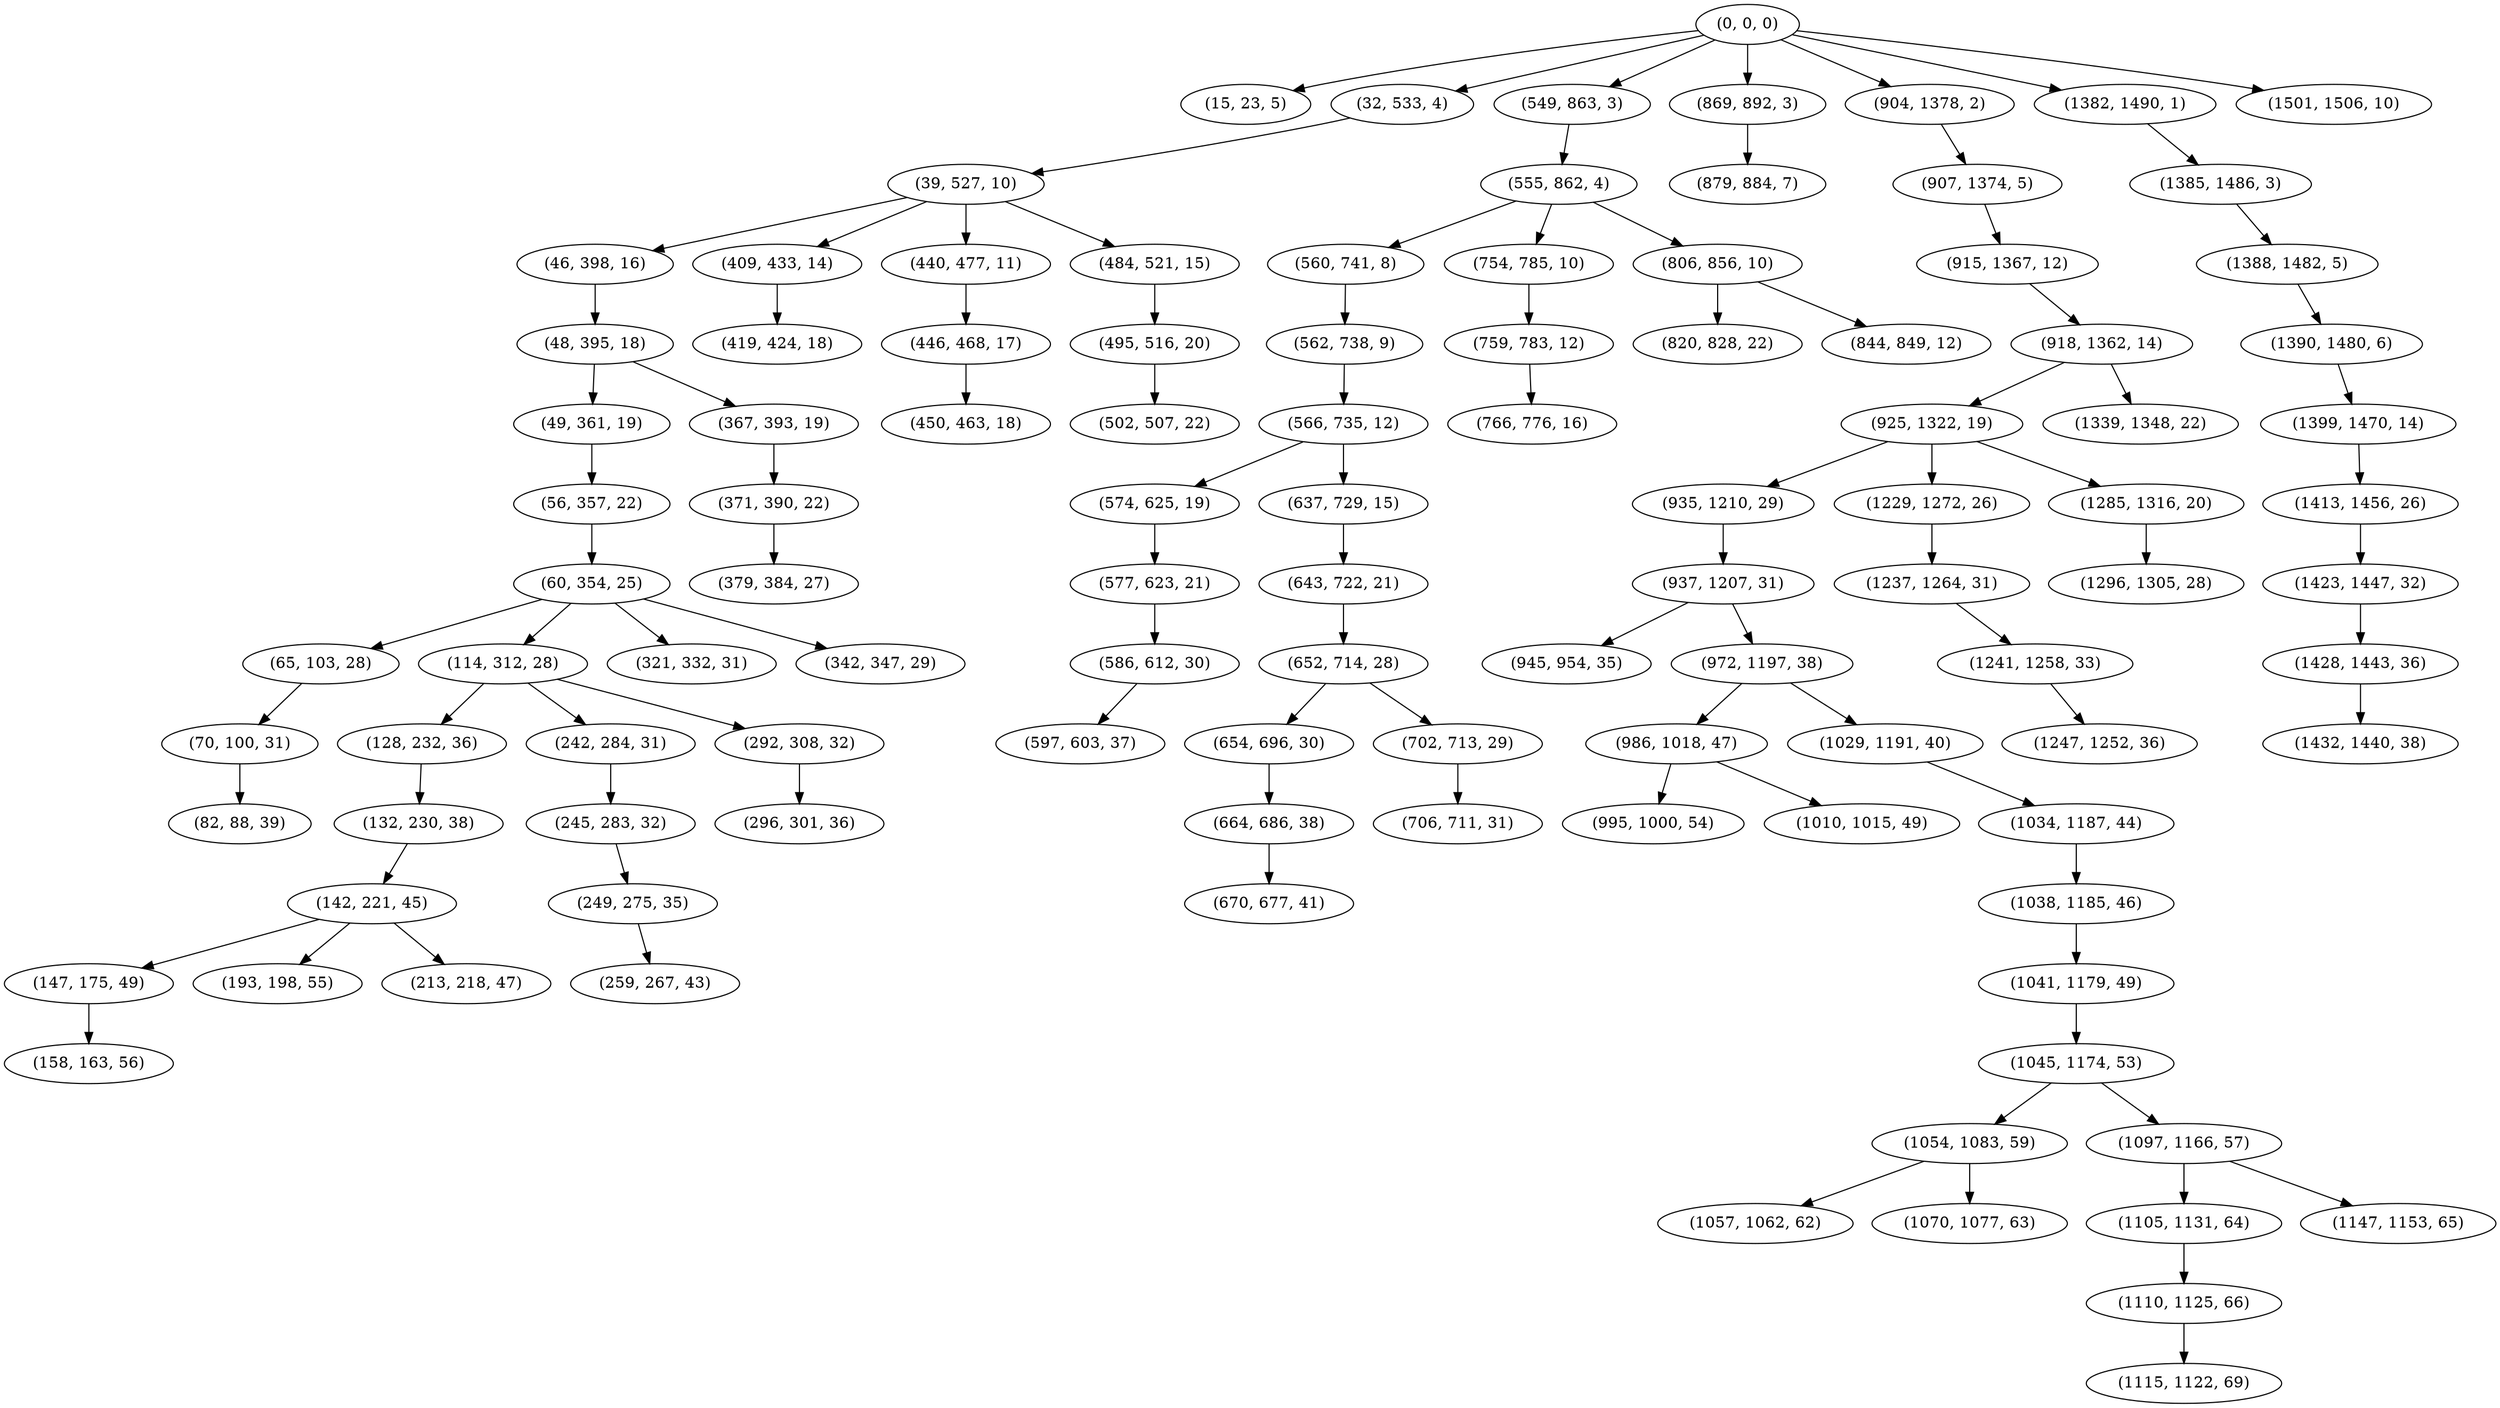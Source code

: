 digraph tree {
    "(0, 0, 0)";
    "(15, 23, 5)";
    "(32, 533, 4)";
    "(39, 527, 10)";
    "(46, 398, 16)";
    "(48, 395, 18)";
    "(49, 361, 19)";
    "(56, 357, 22)";
    "(60, 354, 25)";
    "(65, 103, 28)";
    "(70, 100, 31)";
    "(82, 88, 39)";
    "(114, 312, 28)";
    "(128, 232, 36)";
    "(132, 230, 38)";
    "(142, 221, 45)";
    "(147, 175, 49)";
    "(158, 163, 56)";
    "(193, 198, 55)";
    "(213, 218, 47)";
    "(242, 284, 31)";
    "(245, 283, 32)";
    "(249, 275, 35)";
    "(259, 267, 43)";
    "(292, 308, 32)";
    "(296, 301, 36)";
    "(321, 332, 31)";
    "(342, 347, 29)";
    "(367, 393, 19)";
    "(371, 390, 22)";
    "(379, 384, 27)";
    "(409, 433, 14)";
    "(419, 424, 18)";
    "(440, 477, 11)";
    "(446, 468, 17)";
    "(450, 463, 18)";
    "(484, 521, 15)";
    "(495, 516, 20)";
    "(502, 507, 22)";
    "(549, 863, 3)";
    "(555, 862, 4)";
    "(560, 741, 8)";
    "(562, 738, 9)";
    "(566, 735, 12)";
    "(574, 625, 19)";
    "(577, 623, 21)";
    "(586, 612, 30)";
    "(597, 603, 37)";
    "(637, 729, 15)";
    "(643, 722, 21)";
    "(652, 714, 28)";
    "(654, 696, 30)";
    "(664, 686, 38)";
    "(670, 677, 41)";
    "(702, 713, 29)";
    "(706, 711, 31)";
    "(754, 785, 10)";
    "(759, 783, 12)";
    "(766, 776, 16)";
    "(806, 856, 10)";
    "(820, 828, 22)";
    "(844, 849, 12)";
    "(869, 892, 3)";
    "(879, 884, 7)";
    "(904, 1378, 2)";
    "(907, 1374, 5)";
    "(915, 1367, 12)";
    "(918, 1362, 14)";
    "(925, 1322, 19)";
    "(935, 1210, 29)";
    "(937, 1207, 31)";
    "(945, 954, 35)";
    "(972, 1197, 38)";
    "(986, 1018, 47)";
    "(995, 1000, 54)";
    "(1010, 1015, 49)";
    "(1029, 1191, 40)";
    "(1034, 1187, 44)";
    "(1038, 1185, 46)";
    "(1041, 1179, 49)";
    "(1045, 1174, 53)";
    "(1054, 1083, 59)";
    "(1057, 1062, 62)";
    "(1070, 1077, 63)";
    "(1097, 1166, 57)";
    "(1105, 1131, 64)";
    "(1110, 1125, 66)";
    "(1115, 1122, 69)";
    "(1147, 1153, 65)";
    "(1229, 1272, 26)";
    "(1237, 1264, 31)";
    "(1241, 1258, 33)";
    "(1247, 1252, 36)";
    "(1285, 1316, 20)";
    "(1296, 1305, 28)";
    "(1339, 1348, 22)";
    "(1382, 1490, 1)";
    "(1385, 1486, 3)";
    "(1388, 1482, 5)";
    "(1390, 1480, 6)";
    "(1399, 1470, 14)";
    "(1413, 1456, 26)";
    "(1423, 1447, 32)";
    "(1428, 1443, 36)";
    "(1432, 1440, 38)";
    "(1501, 1506, 10)";
    "(0, 0, 0)" -> "(15, 23, 5)";
    "(0, 0, 0)" -> "(32, 533, 4)";
    "(0, 0, 0)" -> "(549, 863, 3)";
    "(0, 0, 0)" -> "(869, 892, 3)";
    "(0, 0, 0)" -> "(904, 1378, 2)";
    "(0, 0, 0)" -> "(1382, 1490, 1)";
    "(0, 0, 0)" -> "(1501, 1506, 10)";
    "(32, 533, 4)" -> "(39, 527, 10)";
    "(39, 527, 10)" -> "(46, 398, 16)";
    "(39, 527, 10)" -> "(409, 433, 14)";
    "(39, 527, 10)" -> "(440, 477, 11)";
    "(39, 527, 10)" -> "(484, 521, 15)";
    "(46, 398, 16)" -> "(48, 395, 18)";
    "(48, 395, 18)" -> "(49, 361, 19)";
    "(48, 395, 18)" -> "(367, 393, 19)";
    "(49, 361, 19)" -> "(56, 357, 22)";
    "(56, 357, 22)" -> "(60, 354, 25)";
    "(60, 354, 25)" -> "(65, 103, 28)";
    "(60, 354, 25)" -> "(114, 312, 28)";
    "(60, 354, 25)" -> "(321, 332, 31)";
    "(60, 354, 25)" -> "(342, 347, 29)";
    "(65, 103, 28)" -> "(70, 100, 31)";
    "(70, 100, 31)" -> "(82, 88, 39)";
    "(114, 312, 28)" -> "(128, 232, 36)";
    "(114, 312, 28)" -> "(242, 284, 31)";
    "(114, 312, 28)" -> "(292, 308, 32)";
    "(128, 232, 36)" -> "(132, 230, 38)";
    "(132, 230, 38)" -> "(142, 221, 45)";
    "(142, 221, 45)" -> "(147, 175, 49)";
    "(142, 221, 45)" -> "(193, 198, 55)";
    "(142, 221, 45)" -> "(213, 218, 47)";
    "(147, 175, 49)" -> "(158, 163, 56)";
    "(242, 284, 31)" -> "(245, 283, 32)";
    "(245, 283, 32)" -> "(249, 275, 35)";
    "(249, 275, 35)" -> "(259, 267, 43)";
    "(292, 308, 32)" -> "(296, 301, 36)";
    "(367, 393, 19)" -> "(371, 390, 22)";
    "(371, 390, 22)" -> "(379, 384, 27)";
    "(409, 433, 14)" -> "(419, 424, 18)";
    "(440, 477, 11)" -> "(446, 468, 17)";
    "(446, 468, 17)" -> "(450, 463, 18)";
    "(484, 521, 15)" -> "(495, 516, 20)";
    "(495, 516, 20)" -> "(502, 507, 22)";
    "(549, 863, 3)" -> "(555, 862, 4)";
    "(555, 862, 4)" -> "(560, 741, 8)";
    "(555, 862, 4)" -> "(754, 785, 10)";
    "(555, 862, 4)" -> "(806, 856, 10)";
    "(560, 741, 8)" -> "(562, 738, 9)";
    "(562, 738, 9)" -> "(566, 735, 12)";
    "(566, 735, 12)" -> "(574, 625, 19)";
    "(566, 735, 12)" -> "(637, 729, 15)";
    "(574, 625, 19)" -> "(577, 623, 21)";
    "(577, 623, 21)" -> "(586, 612, 30)";
    "(586, 612, 30)" -> "(597, 603, 37)";
    "(637, 729, 15)" -> "(643, 722, 21)";
    "(643, 722, 21)" -> "(652, 714, 28)";
    "(652, 714, 28)" -> "(654, 696, 30)";
    "(652, 714, 28)" -> "(702, 713, 29)";
    "(654, 696, 30)" -> "(664, 686, 38)";
    "(664, 686, 38)" -> "(670, 677, 41)";
    "(702, 713, 29)" -> "(706, 711, 31)";
    "(754, 785, 10)" -> "(759, 783, 12)";
    "(759, 783, 12)" -> "(766, 776, 16)";
    "(806, 856, 10)" -> "(820, 828, 22)";
    "(806, 856, 10)" -> "(844, 849, 12)";
    "(869, 892, 3)" -> "(879, 884, 7)";
    "(904, 1378, 2)" -> "(907, 1374, 5)";
    "(907, 1374, 5)" -> "(915, 1367, 12)";
    "(915, 1367, 12)" -> "(918, 1362, 14)";
    "(918, 1362, 14)" -> "(925, 1322, 19)";
    "(918, 1362, 14)" -> "(1339, 1348, 22)";
    "(925, 1322, 19)" -> "(935, 1210, 29)";
    "(925, 1322, 19)" -> "(1229, 1272, 26)";
    "(925, 1322, 19)" -> "(1285, 1316, 20)";
    "(935, 1210, 29)" -> "(937, 1207, 31)";
    "(937, 1207, 31)" -> "(945, 954, 35)";
    "(937, 1207, 31)" -> "(972, 1197, 38)";
    "(972, 1197, 38)" -> "(986, 1018, 47)";
    "(972, 1197, 38)" -> "(1029, 1191, 40)";
    "(986, 1018, 47)" -> "(995, 1000, 54)";
    "(986, 1018, 47)" -> "(1010, 1015, 49)";
    "(1029, 1191, 40)" -> "(1034, 1187, 44)";
    "(1034, 1187, 44)" -> "(1038, 1185, 46)";
    "(1038, 1185, 46)" -> "(1041, 1179, 49)";
    "(1041, 1179, 49)" -> "(1045, 1174, 53)";
    "(1045, 1174, 53)" -> "(1054, 1083, 59)";
    "(1045, 1174, 53)" -> "(1097, 1166, 57)";
    "(1054, 1083, 59)" -> "(1057, 1062, 62)";
    "(1054, 1083, 59)" -> "(1070, 1077, 63)";
    "(1097, 1166, 57)" -> "(1105, 1131, 64)";
    "(1097, 1166, 57)" -> "(1147, 1153, 65)";
    "(1105, 1131, 64)" -> "(1110, 1125, 66)";
    "(1110, 1125, 66)" -> "(1115, 1122, 69)";
    "(1229, 1272, 26)" -> "(1237, 1264, 31)";
    "(1237, 1264, 31)" -> "(1241, 1258, 33)";
    "(1241, 1258, 33)" -> "(1247, 1252, 36)";
    "(1285, 1316, 20)" -> "(1296, 1305, 28)";
    "(1382, 1490, 1)" -> "(1385, 1486, 3)";
    "(1385, 1486, 3)" -> "(1388, 1482, 5)";
    "(1388, 1482, 5)" -> "(1390, 1480, 6)";
    "(1390, 1480, 6)" -> "(1399, 1470, 14)";
    "(1399, 1470, 14)" -> "(1413, 1456, 26)";
    "(1413, 1456, 26)" -> "(1423, 1447, 32)";
    "(1423, 1447, 32)" -> "(1428, 1443, 36)";
    "(1428, 1443, 36)" -> "(1432, 1440, 38)";
}
